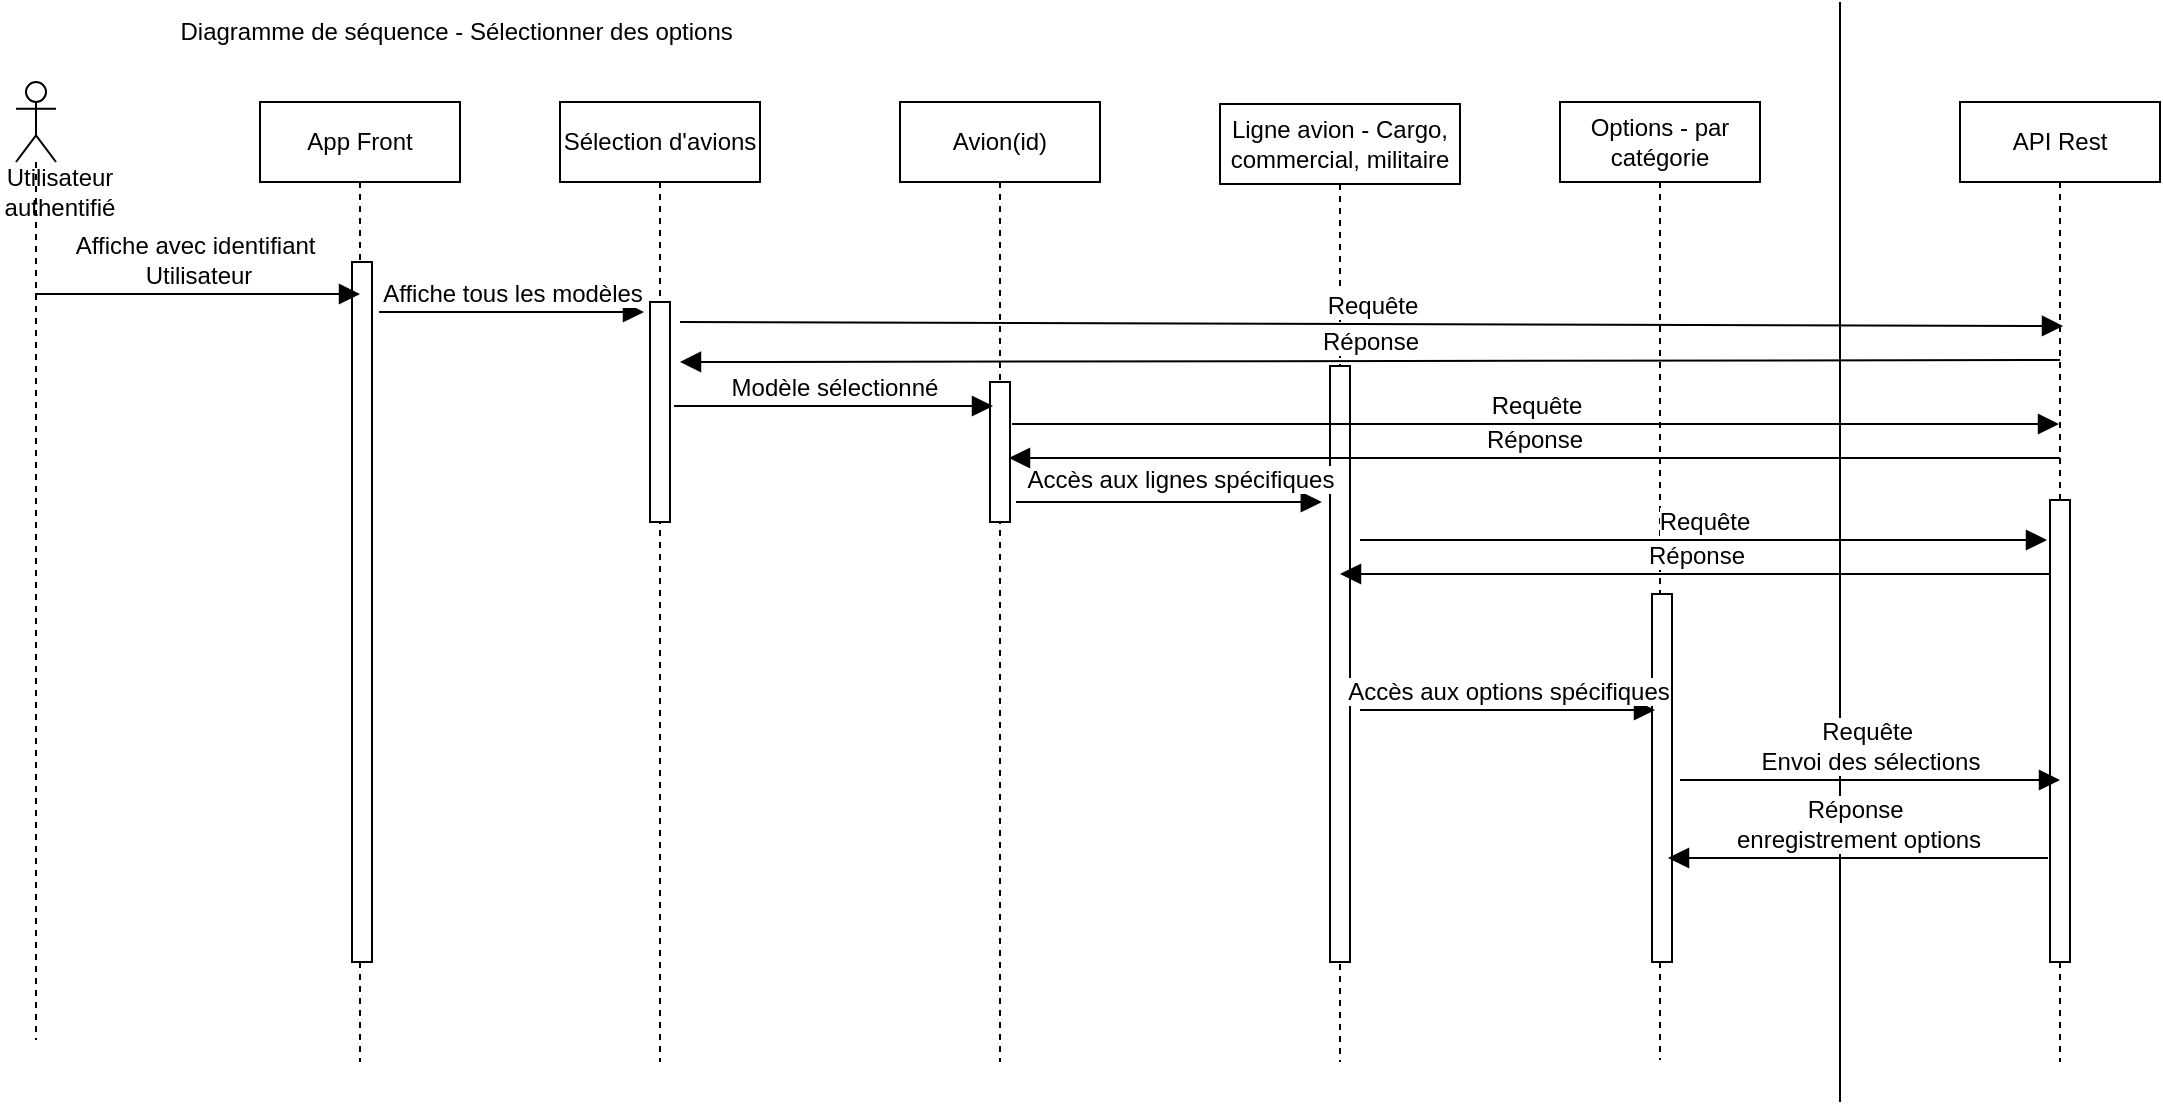 <mxfile version="24.9.3">
  <diagram name="Page-1" id="bG8l3HCdxYYPTU4J25cE">
    <mxGraphModel dx="1282" dy="1710" grid="1" gridSize="10" guides="1" tooltips="1" connect="1" arrows="1" fold="1" page="1" pageScale="1" pageWidth="827" pageHeight="1169" math="0" shadow="0">
      <root>
        <mxCell id="0" />
        <mxCell id="1" parent="0" />
        <mxCell id="9ppKvF9D70RUMVK4zJBX-10" value="App Front" style="shape=umlLifeline;perimeter=lifelinePerimeter;whiteSpace=wrap;html=1;container=1;dropTarget=0;collapsible=0;recursiveResize=0;outlineConnect=0;portConstraint=eastwest;newEdgeStyle={&quot;curved&quot;:0,&quot;rounded&quot;:0};" parent="1" vertex="1">
          <mxGeometry x="130" y="40" width="100" height="480" as="geometry" />
        </mxCell>
        <mxCell id="9ppKvF9D70RUMVK4zJBX-13" value="" style="html=1;points=[[0,0,0,0,5],[0,1,0,0,-5],[1,0,0,0,5],[1,1,0,0,-5]];perimeter=orthogonalPerimeter;outlineConnect=0;targetShapes=umlLifeline;portConstraint=eastwest;newEdgeStyle={&quot;curved&quot;:0,&quot;rounded&quot;:0};" parent="9ppKvF9D70RUMVK4zJBX-10" vertex="1">
          <mxGeometry x="46" y="80" width="10" height="350" as="geometry" />
        </mxCell>
        <mxCell id="9ppKvF9D70RUMVK4zJBX-11" value="Ligne avion - Cargo, commercial, militaire" style="shape=umlLifeline;perimeter=lifelinePerimeter;whiteSpace=wrap;html=1;container=1;dropTarget=0;collapsible=0;recursiveResize=0;outlineConnect=0;portConstraint=eastwest;newEdgeStyle={&quot;curved&quot;:0,&quot;rounded&quot;:0};" parent="1" vertex="1">
          <mxGeometry x="610" y="41" width="120" height="479" as="geometry" />
        </mxCell>
        <mxCell id="9ppKvF9D70RUMVK4zJBX-17" value="" style="html=1;points=[[0,0,0,0,5],[0,1,0,0,-5],[1,0,0,0,5],[1,1,0,0,-5]];perimeter=orthogonalPerimeter;outlineConnect=0;targetShapes=umlLifeline;portConstraint=eastwest;newEdgeStyle={&quot;curved&quot;:0,&quot;rounded&quot;:0};" parent="9ppKvF9D70RUMVK4zJBX-11" vertex="1">
          <mxGeometry x="55" y="131" width="10" height="298" as="geometry" />
        </mxCell>
        <mxCell id="9ppKvF9D70RUMVK4zJBX-12" value="Options - par catégorie" style="shape=umlLifeline;perimeter=lifelinePerimeter;whiteSpace=wrap;html=1;container=1;dropTarget=0;collapsible=0;recursiveResize=0;outlineConnect=0;portConstraint=eastwest;newEdgeStyle={&quot;curved&quot;:0,&quot;rounded&quot;:0};" parent="1" vertex="1">
          <mxGeometry x="780" y="40" width="100" height="479" as="geometry" />
        </mxCell>
        <mxCell id="9ppKvF9D70RUMVK4zJBX-22" value="" style="html=1;points=[[0,0,0,0,5],[0,1,0,0,-5],[1,0,0,0,5],[1,1,0,0,-5]];perimeter=orthogonalPerimeter;outlineConnect=0;targetShapes=umlLifeline;portConstraint=eastwest;newEdgeStyle={&quot;curved&quot;:0,&quot;rounded&quot;:0};" parent="9ppKvF9D70RUMVK4zJBX-12" vertex="1">
          <mxGeometry x="46" y="246" width="10" height="184" as="geometry" />
        </mxCell>
        <mxCell id="9ppKvF9D70RUMVK4zJBX-21" value="Affiche avec identifiant&amp;nbsp;&lt;div&gt;Utilisateur&lt;/div&gt;" style="html=1;verticalAlign=bottom;endArrow=block;curved=0;rounded=0;fontSize=12;startSize=8;endSize=8;" parent="1" edge="1">
          <mxGeometry width="80" relative="1" as="geometry">
            <mxPoint x="17.5" y="136" as="sourcePoint" />
            <mxPoint x="180" y="136" as="targetPoint" />
          </mxGeometry>
        </mxCell>
        <mxCell id="9ppKvF9D70RUMVK4zJBX-36" value="API Rest" style="shape=umlLifeline;perimeter=lifelinePerimeter;whiteSpace=wrap;html=1;container=1;dropTarget=0;collapsible=0;recursiveResize=0;outlineConnect=0;portConstraint=eastwest;newEdgeStyle={&quot;curved&quot;:0,&quot;rounded&quot;:0};" parent="1" vertex="1">
          <mxGeometry x="980" y="40" width="100" height="480" as="geometry" />
        </mxCell>
        <mxCell id="9ppKvF9D70RUMVK4zJBX-40" value="" style="html=1;points=[[0,0,0,0,5],[0,1,0,0,-5],[1,0,0,0,5],[1,1,0,0,-5]];perimeter=orthogonalPerimeter;outlineConnect=0;targetShapes=umlLifeline;portConstraint=eastwest;newEdgeStyle={&quot;curved&quot;:0,&quot;rounded&quot;:0};" parent="9ppKvF9D70RUMVK4zJBX-36" vertex="1">
          <mxGeometry x="45" y="199" width="10" height="231" as="geometry" />
        </mxCell>
        <mxCell id="f0SORPLu1wxNBxf0j8MD-3" value="" style="shape=umlLifeline;perimeter=lifelinePerimeter;whiteSpace=wrap;html=1;container=1;dropTarget=0;collapsible=0;recursiveResize=0;outlineConnect=0;portConstraint=eastwest;newEdgeStyle={&quot;curved&quot;:0,&quot;rounded&quot;:0};participant=umlActor;" parent="1" vertex="1">
          <mxGeometry x="8" y="30" width="20" height="479" as="geometry" />
        </mxCell>
        <mxCell id="f0SORPLu1wxNBxf0j8MD-7" value="Sélection d&#39;avions" style="shape=umlLifeline;perimeter=lifelinePerimeter;whiteSpace=wrap;html=1;container=1;dropTarget=0;collapsible=0;recursiveResize=0;outlineConnect=0;portConstraint=eastwest;newEdgeStyle={&quot;curved&quot;:0,&quot;rounded&quot;:0};" parent="1" vertex="1">
          <mxGeometry x="280" y="40" width="100" height="480" as="geometry" />
        </mxCell>
        <mxCell id="f0SORPLu1wxNBxf0j8MD-8" value="" style="html=1;points=[[0,0,0,0,5],[0,1,0,0,-5],[1,0,0,0,5],[1,1,0,0,-5]];perimeter=orthogonalPerimeter;outlineConnect=0;targetShapes=umlLifeline;portConstraint=eastwest;newEdgeStyle={&quot;curved&quot;:0,&quot;rounded&quot;:0};" parent="f0SORPLu1wxNBxf0j8MD-7" vertex="1">
          <mxGeometry x="45" y="100" width="10" height="110" as="geometry" />
        </mxCell>
        <mxCell id="f0SORPLu1wxNBxf0j8MD-9" value="Accès aux lignes spécifiques" style="html=1;verticalAlign=bottom;endArrow=block;curved=0;rounded=0;fontSize=12;startSize=8;endSize=8;" parent="1" edge="1">
          <mxGeometry x="0.069" y="2" width="80" relative="1" as="geometry">
            <mxPoint x="508" y="240" as="sourcePoint" />
            <mxPoint x="660.91" y="240" as="targetPoint" />
            <mxPoint as="offset" />
          </mxGeometry>
        </mxCell>
        <mxCell id="zopguFTVqJUVnxxEzmCS-1" value="Accès aux options spécifiques" style="html=1;verticalAlign=bottom;endArrow=block;curved=0;rounded=0;fontSize=12;startSize=8;endSize=8;" parent="1" edge="1">
          <mxGeometry width="80" relative="1" as="geometry">
            <mxPoint x="680" y="344" as="sourcePoint" />
            <mxPoint x="827.5" y="344" as="targetPoint" />
          </mxGeometry>
        </mxCell>
        <mxCell id="haEERoZPzBM3zG14rT2W-1" value="Diagramme de séquence - Sélectionner des options&amp;nbsp;" style="text;html=1;align=center;verticalAlign=middle;whiteSpace=wrap;rounded=0;" vertex="1" parent="1">
          <mxGeometry x="80" y="-10" width="300" height="30" as="geometry" />
        </mxCell>
        <mxCell id="haEERoZPzBM3zG14rT2W-2" value="Utilisateur authentifié" style="text;html=1;align=center;verticalAlign=middle;whiteSpace=wrap;rounded=0;" vertex="1" parent="1">
          <mxGeometry y="70" width="60" height="30" as="geometry" />
        </mxCell>
        <mxCell id="haEERoZPzBM3zG14rT2W-3" value="" style="endArrow=none;html=1;rounded=0;" edge="1" parent="1">
          <mxGeometry width="50" height="50" relative="1" as="geometry">
            <mxPoint x="920" y="540" as="sourcePoint" />
            <mxPoint x="920" y="-10" as="targetPoint" />
          </mxGeometry>
        </mxCell>
        <mxCell id="haEERoZPzBM3zG14rT2W-4" value="Affiche tous les modèles" style="html=1;verticalAlign=bottom;endArrow=block;curved=0;rounded=0;fontSize=12;startSize=8;endSize=8;" edge="1" parent="1">
          <mxGeometry width="80" relative="1" as="geometry">
            <mxPoint x="189.5" y="145" as="sourcePoint" />
            <mxPoint x="322" y="145" as="targetPoint" />
            <mxPoint as="offset" />
          </mxGeometry>
        </mxCell>
        <mxCell id="haEERoZPzBM3zG14rT2W-5" value="Requête" style="html=1;verticalAlign=bottom;endArrow=block;curved=0;rounded=0;fontSize=12;startSize=8;endSize=8;" edge="1" parent="1">
          <mxGeometry width="80" relative="1" as="geometry">
            <mxPoint x="680" y="259" as="sourcePoint" />
            <mxPoint x="1023.5" y="259" as="targetPoint" />
          </mxGeometry>
        </mxCell>
        <mxCell id="haEERoZPzBM3zG14rT2W-6" value="Réponse&amp;nbsp;&lt;div&gt;enregistrement options&lt;/div&gt;" style="html=1;verticalAlign=bottom;endArrow=block;curved=0;rounded=0;fontSize=12;startSize=8;endSize=8;" edge="1" parent="1">
          <mxGeometry width="80" relative="1" as="geometry">
            <mxPoint x="1024" y="418" as="sourcePoint" />
            <mxPoint x="834" y="418" as="targetPoint" />
          </mxGeometry>
        </mxCell>
        <mxCell id="haEERoZPzBM3zG14rT2W-7" value="Requête&amp;nbsp;&lt;div&gt;Envoi des sélections&lt;/div&gt;" style="html=1;verticalAlign=bottom;endArrow=block;curved=0;rounded=0;fontSize=12;startSize=8;endSize=8;" edge="1" parent="1">
          <mxGeometry width="80" relative="1" as="geometry">
            <mxPoint x="840" y="379" as="sourcePoint" />
            <mxPoint x="1030" y="379" as="targetPoint" />
          </mxGeometry>
        </mxCell>
        <mxCell id="haEERoZPzBM3zG14rT2W-8" value="Réponse" style="html=1;verticalAlign=bottom;endArrow=block;curved=0;rounded=0;fontSize=12;startSize=8;endSize=8;" edge="1" parent="1">
          <mxGeometry width="80" relative="1" as="geometry">
            <mxPoint x="1025" y="276" as="sourcePoint" />
            <mxPoint x="670" y="276" as="targetPoint" />
          </mxGeometry>
        </mxCell>
        <mxCell id="haEERoZPzBM3zG14rT2W-9" value="Avion(id)" style="shape=umlLifeline;perimeter=lifelinePerimeter;whiteSpace=wrap;html=1;container=1;dropTarget=0;collapsible=0;recursiveResize=0;outlineConnect=0;portConstraint=eastwest;newEdgeStyle={&quot;curved&quot;:0,&quot;rounded&quot;:0};" vertex="1" parent="1">
          <mxGeometry x="450" y="40" width="100" height="480" as="geometry" />
        </mxCell>
        <mxCell id="haEERoZPzBM3zG14rT2W-10" value="" style="html=1;points=[[0,0,0,0,5],[0,1,0,0,-5],[1,0,0,0,5],[1,1,0,0,-5]];perimeter=orthogonalPerimeter;outlineConnect=0;targetShapes=umlLifeline;portConstraint=eastwest;newEdgeStyle={&quot;curved&quot;:0,&quot;rounded&quot;:0};" vertex="1" parent="haEERoZPzBM3zG14rT2W-9">
          <mxGeometry x="45" y="140" width="10" height="70" as="geometry" />
        </mxCell>
        <mxCell id="haEERoZPzBM3zG14rT2W-14" value="Modèle sélectionné" style="html=1;verticalAlign=bottom;endArrow=block;curved=0;rounded=0;fontSize=12;startSize=8;endSize=8;" edge="1" parent="1">
          <mxGeometry width="80" relative="1" as="geometry">
            <mxPoint x="337" y="192" as="sourcePoint" />
            <mxPoint x="496.5" y="192" as="targetPoint" />
          </mxGeometry>
        </mxCell>
        <mxCell id="haEERoZPzBM3zG14rT2W-16" value="Requête" style="html=1;verticalAlign=bottom;endArrow=block;curved=0;rounded=0;fontSize=12;startSize=8;endSize=8;" edge="1" parent="1" target="9ppKvF9D70RUMVK4zJBX-36">
          <mxGeometry width="80" relative="1" as="geometry">
            <mxPoint x="506" y="201" as="sourcePoint" />
            <mxPoint x="1020" y="201" as="targetPoint" />
          </mxGeometry>
        </mxCell>
        <mxCell id="haEERoZPzBM3zG14rT2W-17" value="Réponse" style="html=1;verticalAlign=bottom;endArrow=block;curved=0;rounded=0;fontSize=12;startSize=8;endSize=8;" edge="1" parent="1">
          <mxGeometry width="80" relative="1" as="geometry">
            <mxPoint x="1030" y="218" as="sourcePoint" />
            <mxPoint x="504.5" y="218" as="targetPoint" />
          </mxGeometry>
        </mxCell>
        <mxCell id="haEERoZPzBM3zG14rT2W-18" value="Requête" style="html=1;verticalAlign=bottom;endArrow=block;curved=0;rounded=0;fontSize=12;startSize=8;endSize=8;" edge="1" parent="1">
          <mxGeometry width="80" relative="1" as="geometry">
            <mxPoint x="340" y="150" as="sourcePoint" />
            <mxPoint x="1031.5" y="152" as="targetPoint" />
          </mxGeometry>
        </mxCell>
        <mxCell id="haEERoZPzBM3zG14rT2W-19" value="Réponse" style="html=1;verticalAlign=bottom;endArrow=block;curved=0;rounded=0;fontSize=12;startSize=8;endSize=8;" edge="1" parent="1">
          <mxGeometry width="80" relative="1" as="geometry">
            <mxPoint x="1030" y="169" as="sourcePoint" />
            <mxPoint x="340" y="170" as="targetPoint" />
          </mxGeometry>
        </mxCell>
      </root>
    </mxGraphModel>
  </diagram>
</mxfile>
